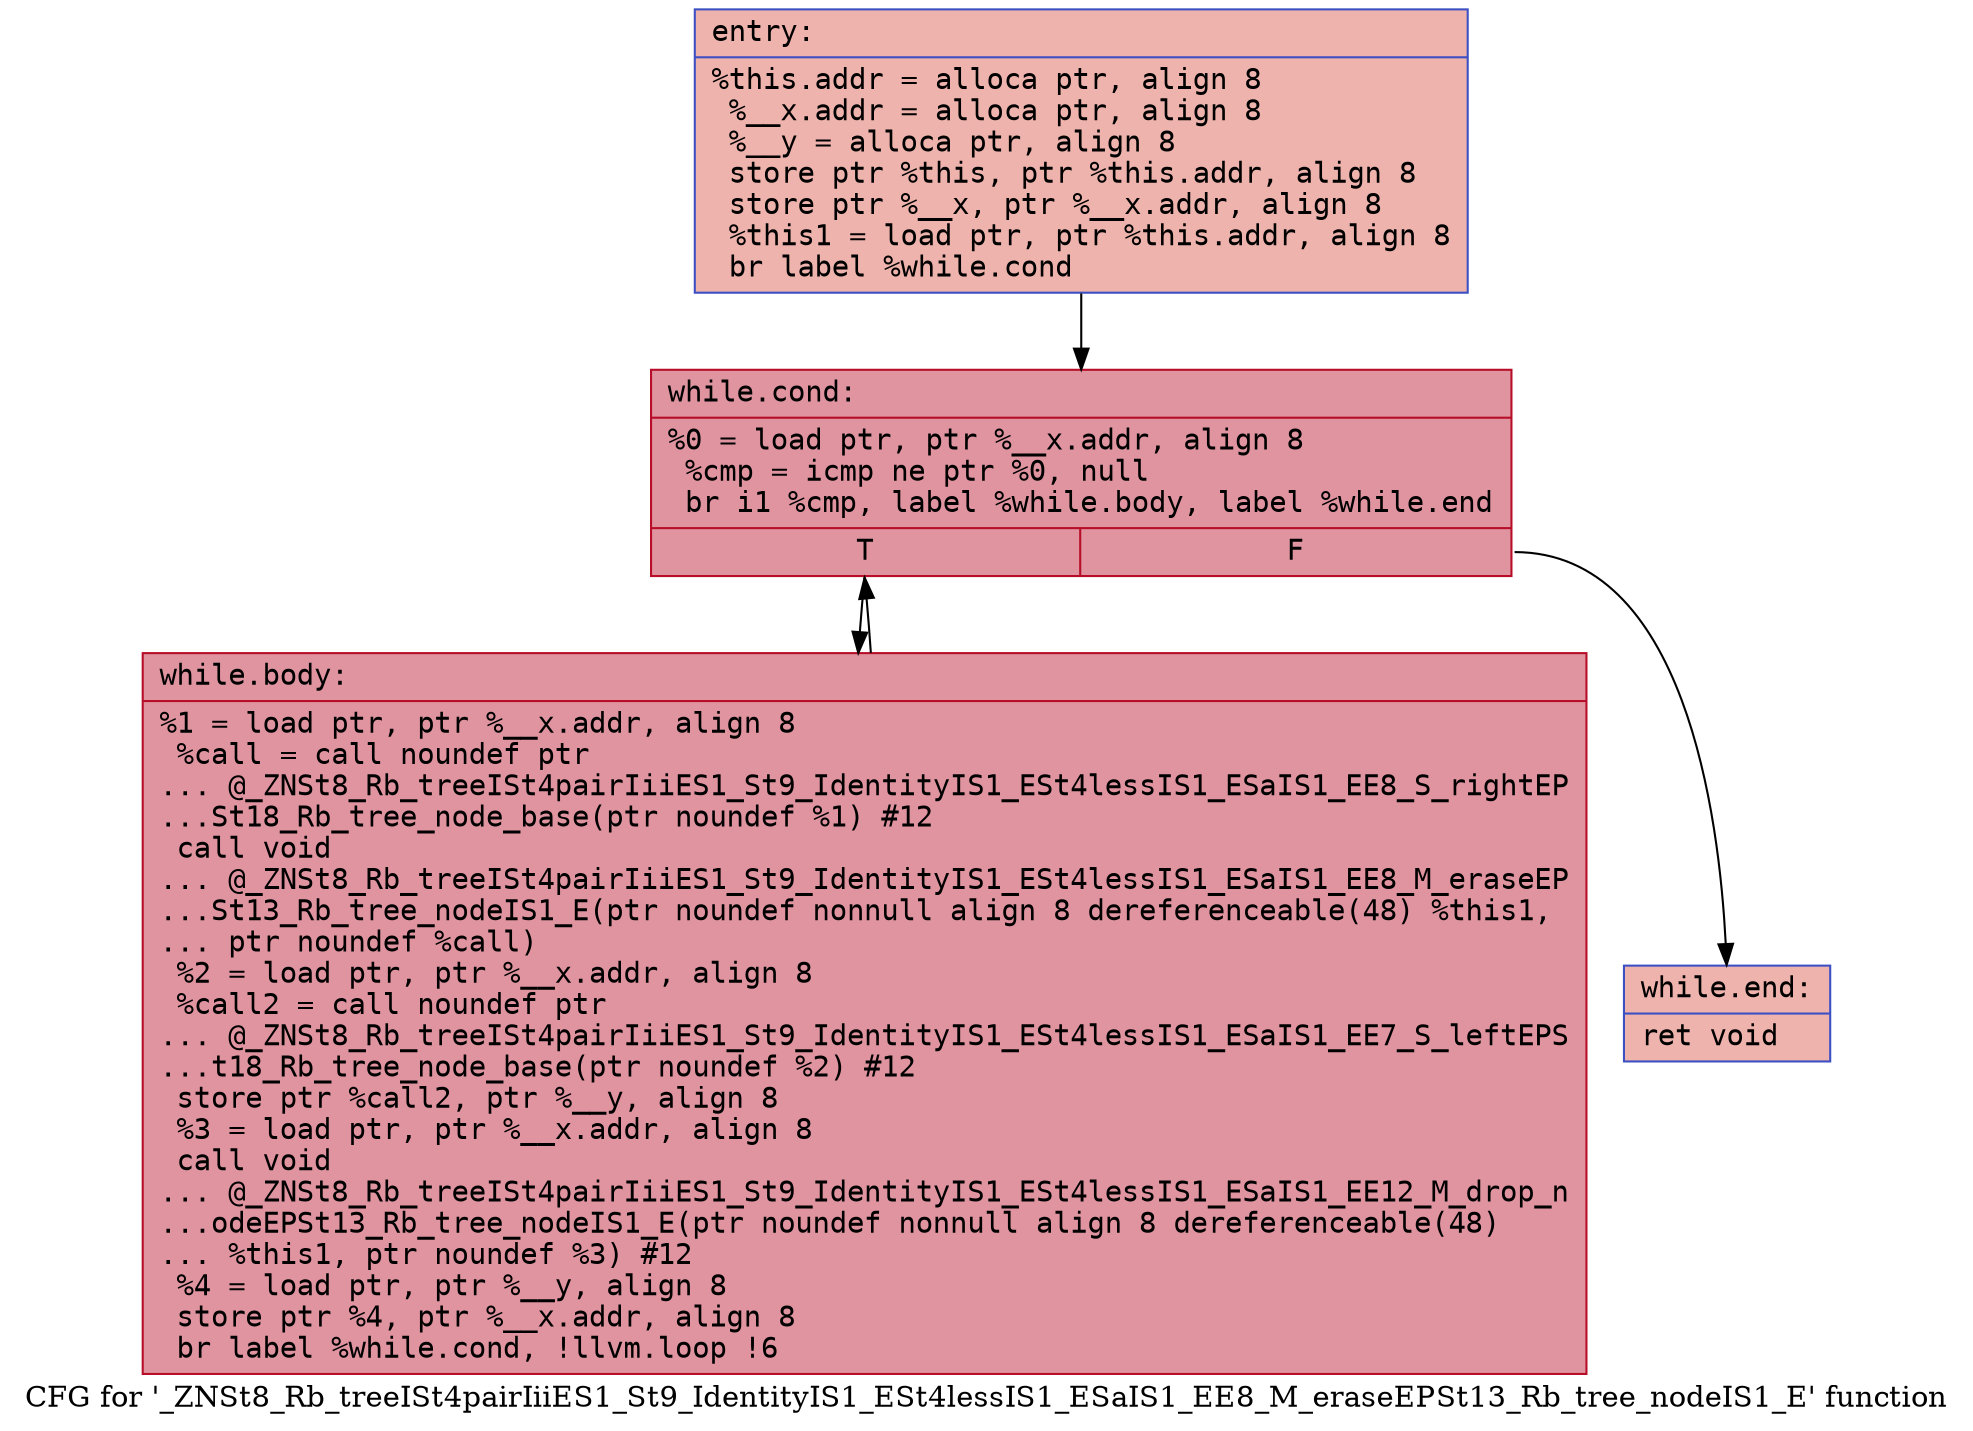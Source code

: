 digraph "CFG for '_ZNSt8_Rb_treeISt4pairIiiES1_St9_IdentityIS1_ESt4lessIS1_ESaIS1_EE8_M_eraseEPSt13_Rb_tree_nodeIS1_E' function" {
	label="CFG for '_ZNSt8_Rb_treeISt4pairIiiES1_St9_IdentityIS1_ESt4lessIS1_ESaIS1_EE8_M_eraseEPSt13_Rb_tree_nodeIS1_E' function";

	Node0x55579cda0aa0 [shape=record,color="#3d50c3ff", style=filled, fillcolor="#d6524470" fontname="Courier",label="{entry:\l|  %this.addr = alloca ptr, align 8\l  %__x.addr = alloca ptr, align 8\l  %__y = alloca ptr, align 8\l  store ptr %this, ptr %this.addr, align 8\l  store ptr %__x, ptr %__x.addr, align 8\l  %this1 = load ptr, ptr %this.addr, align 8\l  br label %while.cond\l}"];
	Node0x55579cda0aa0 -> Node0x55579cda0e60[tooltip="entry -> while.cond\nProbability 100.00%" ];
	Node0x55579cda0e60 [shape=record,color="#b70d28ff", style=filled, fillcolor="#b70d2870" fontname="Courier",label="{while.cond:\l|  %0 = load ptr, ptr %__x.addr, align 8\l  %cmp = icmp ne ptr %0, null\l  br i1 %cmp, label %while.body, label %while.end\l|{<s0>T|<s1>F}}"];
	Node0x55579cda0e60:s0 -> Node0x55579cda1010[tooltip="while.cond -> while.body\nProbability 96.88%" ];
	Node0x55579cda0e60:s1 -> Node0x55579cda1090[tooltip="while.cond -> while.end\nProbability 3.12%" ];
	Node0x55579cda1010 [shape=record,color="#b70d28ff", style=filled, fillcolor="#b70d2870" fontname="Courier",label="{while.body:\l|  %1 = load ptr, ptr %__x.addr, align 8\l  %call = call noundef ptr\l... @_ZNSt8_Rb_treeISt4pairIiiES1_St9_IdentityIS1_ESt4lessIS1_ESaIS1_EE8_S_rightEP\l...St18_Rb_tree_node_base(ptr noundef %1) #12\l  call void\l... @_ZNSt8_Rb_treeISt4pairIiiES1_St9_IdentityIS1_ESt4lessIS1_ESaIS1_EE8_M_eraseEP\l...St13_Rb_tree_nodeIS1_E(ptr noundef nonnull align 8 dereferenceable(48) %this1,\l... ptr noundef %call)\l  %2 = load ptr, ptr %__x.addr, align 8\l  %call2 = call noundef ptr\l... @_ZNSt8_Rb_treeISt4pairIiiES1_St9_IdentityIS1_ESt4lessIS1_ESaIS1_EE7_S_leftEPS\l...t18_Rb_tree_node_base(ptr noundef %2) #12\l  store ptr %call2, ptr %__y, align 8\l  %3 = load ptr, ptr %__x.addr, align 8\l  call void\l... @_ZNSt8_Rb_treeISt4pairIiiES1_St9_IdentityIS1_ESt4lessIS1_ESaIS1_EE12_M_drop_n\l...odeEPSt13_Rb_tree_nodeIS1_E(ptr noundef nonnull align 8 dereferenceable(48)\l... %this1, ptr noundef %3) #12\l  %4 = load ptr, ptr %__y, align 8\l  store ptr %4, ptr %__x.addr, align 8\l  br label %while.cond, !llvm.loop !6\l}"];
	Node0x55579cda1010 -> Node0x55579cda0e60[tooltip="while.body -> while.cond\nProbability 100.00%" ];
	Node0x55579cda1090 [shape=record,color="#3d50c3ff", style=filled, fillcolor="#d6524470" fontname="Courier",label="{while.end:\l|  ret void\l}"];
}
